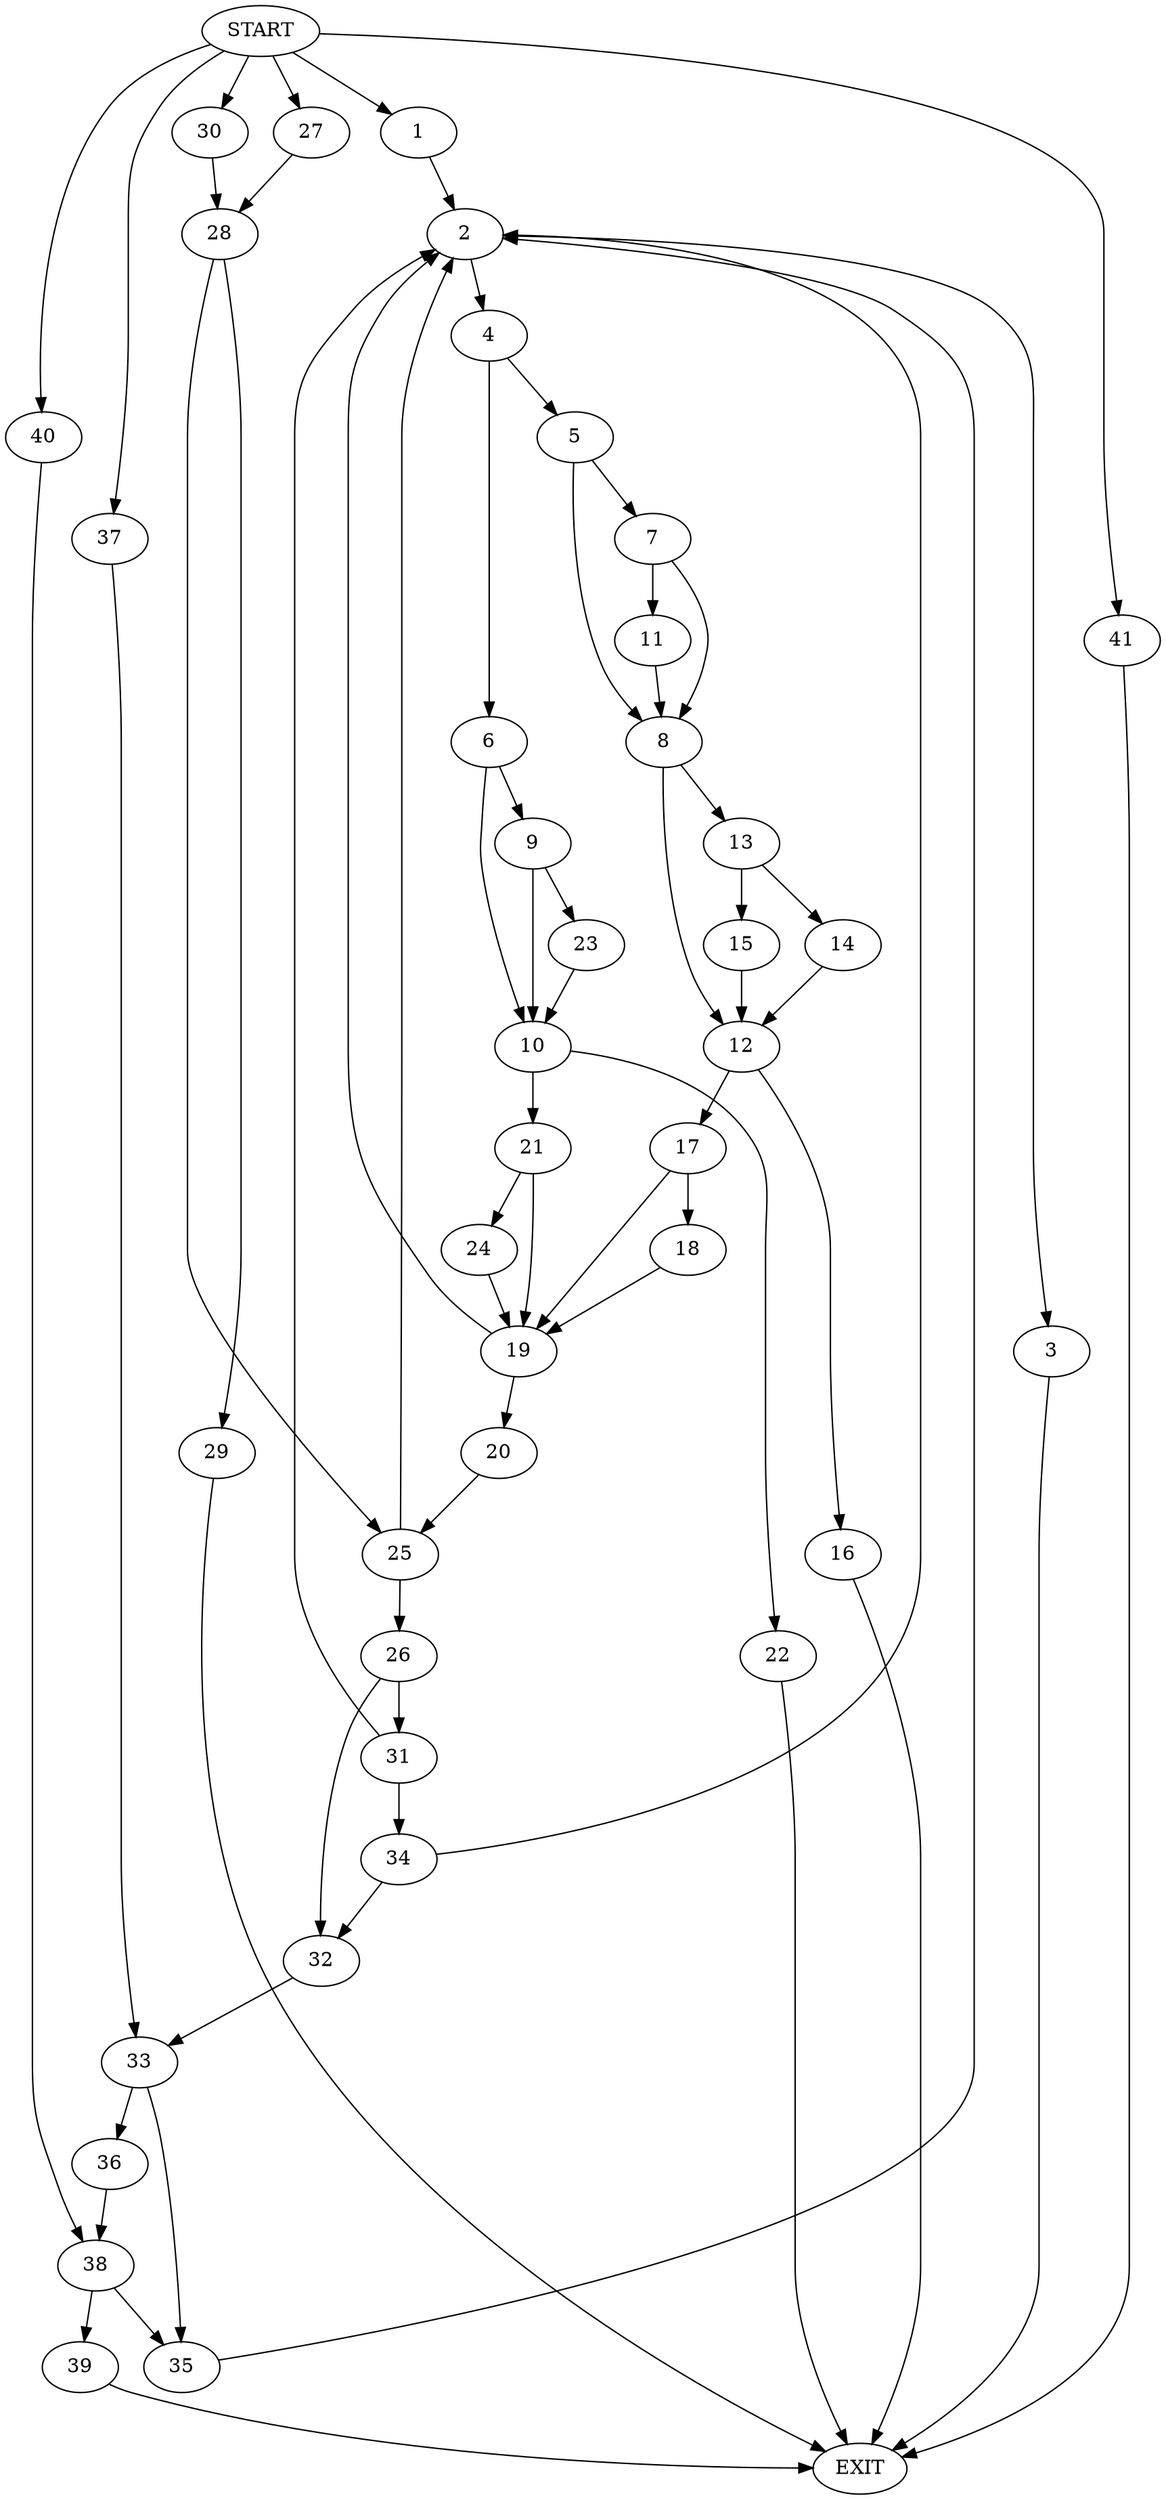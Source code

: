 digraph {
0 [label="START"]
42 [label="EXIT"]
0 -> 1
1 -> 2
2 -> 3
2 -> 4
4 -> 5
4 -> 6
3 -> 42
5 -> 7
5 -> 8
6 -> 9
6 -> 10
7 -> 11
7 -> 8
8 -> 12
8 -> 13
11 -> 8
13 -> 14
13 -> 15
12 -> 16
12 -> 17
14 -> 12
15 -> 12
17 -> 18
17 -> 19
16 -> 42
18 -> 19
19 -> 2
19 -> 20
10 -> 21
10 -> 22
9 -> 23
9 -> 10
23 -> 10
22 -> 42
21 -> 19
21 -> 24
24 -> 19
20 -> 25
25 -> 2
25 -> 26
0 -> 27
27 -> 28
28 -> 25
28 -> 29
0 -> 30
30 -> 28
29 -> 42
26 -> 31
26 -> 32
32 -> 33
31 -> 2
31 -> 34
34 -> 2
34 -> 32
33 -> 35
33 -> 36
0 -> 37
37 -> 33
36 -> 38
35 -> 2
38 -> 39
38 -> 35
0 -> 40
40 -> 38
39 -> 42
0 -> 41
41 -> 42
}
